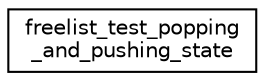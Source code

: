 digraph "Graphical Class Hierarchy"
{
 // LATEX_PDF_SIZE
  edge [fontname="Helvetica",fontsize="10",labelfontname="Helvetica",labelfontsize="10"];
  node [fontname="Helvetica",fontsize="10",shape=record];
  rankdir="LR";
  Node0 [label="freelist_test_popping\l_and_pushing_state",height=0.2,width=0.4,color="black", fillcolor="white", style="filled",URL="$structfreelist__test__popping__and__pushing__state.html",tooltip=" "];
}
